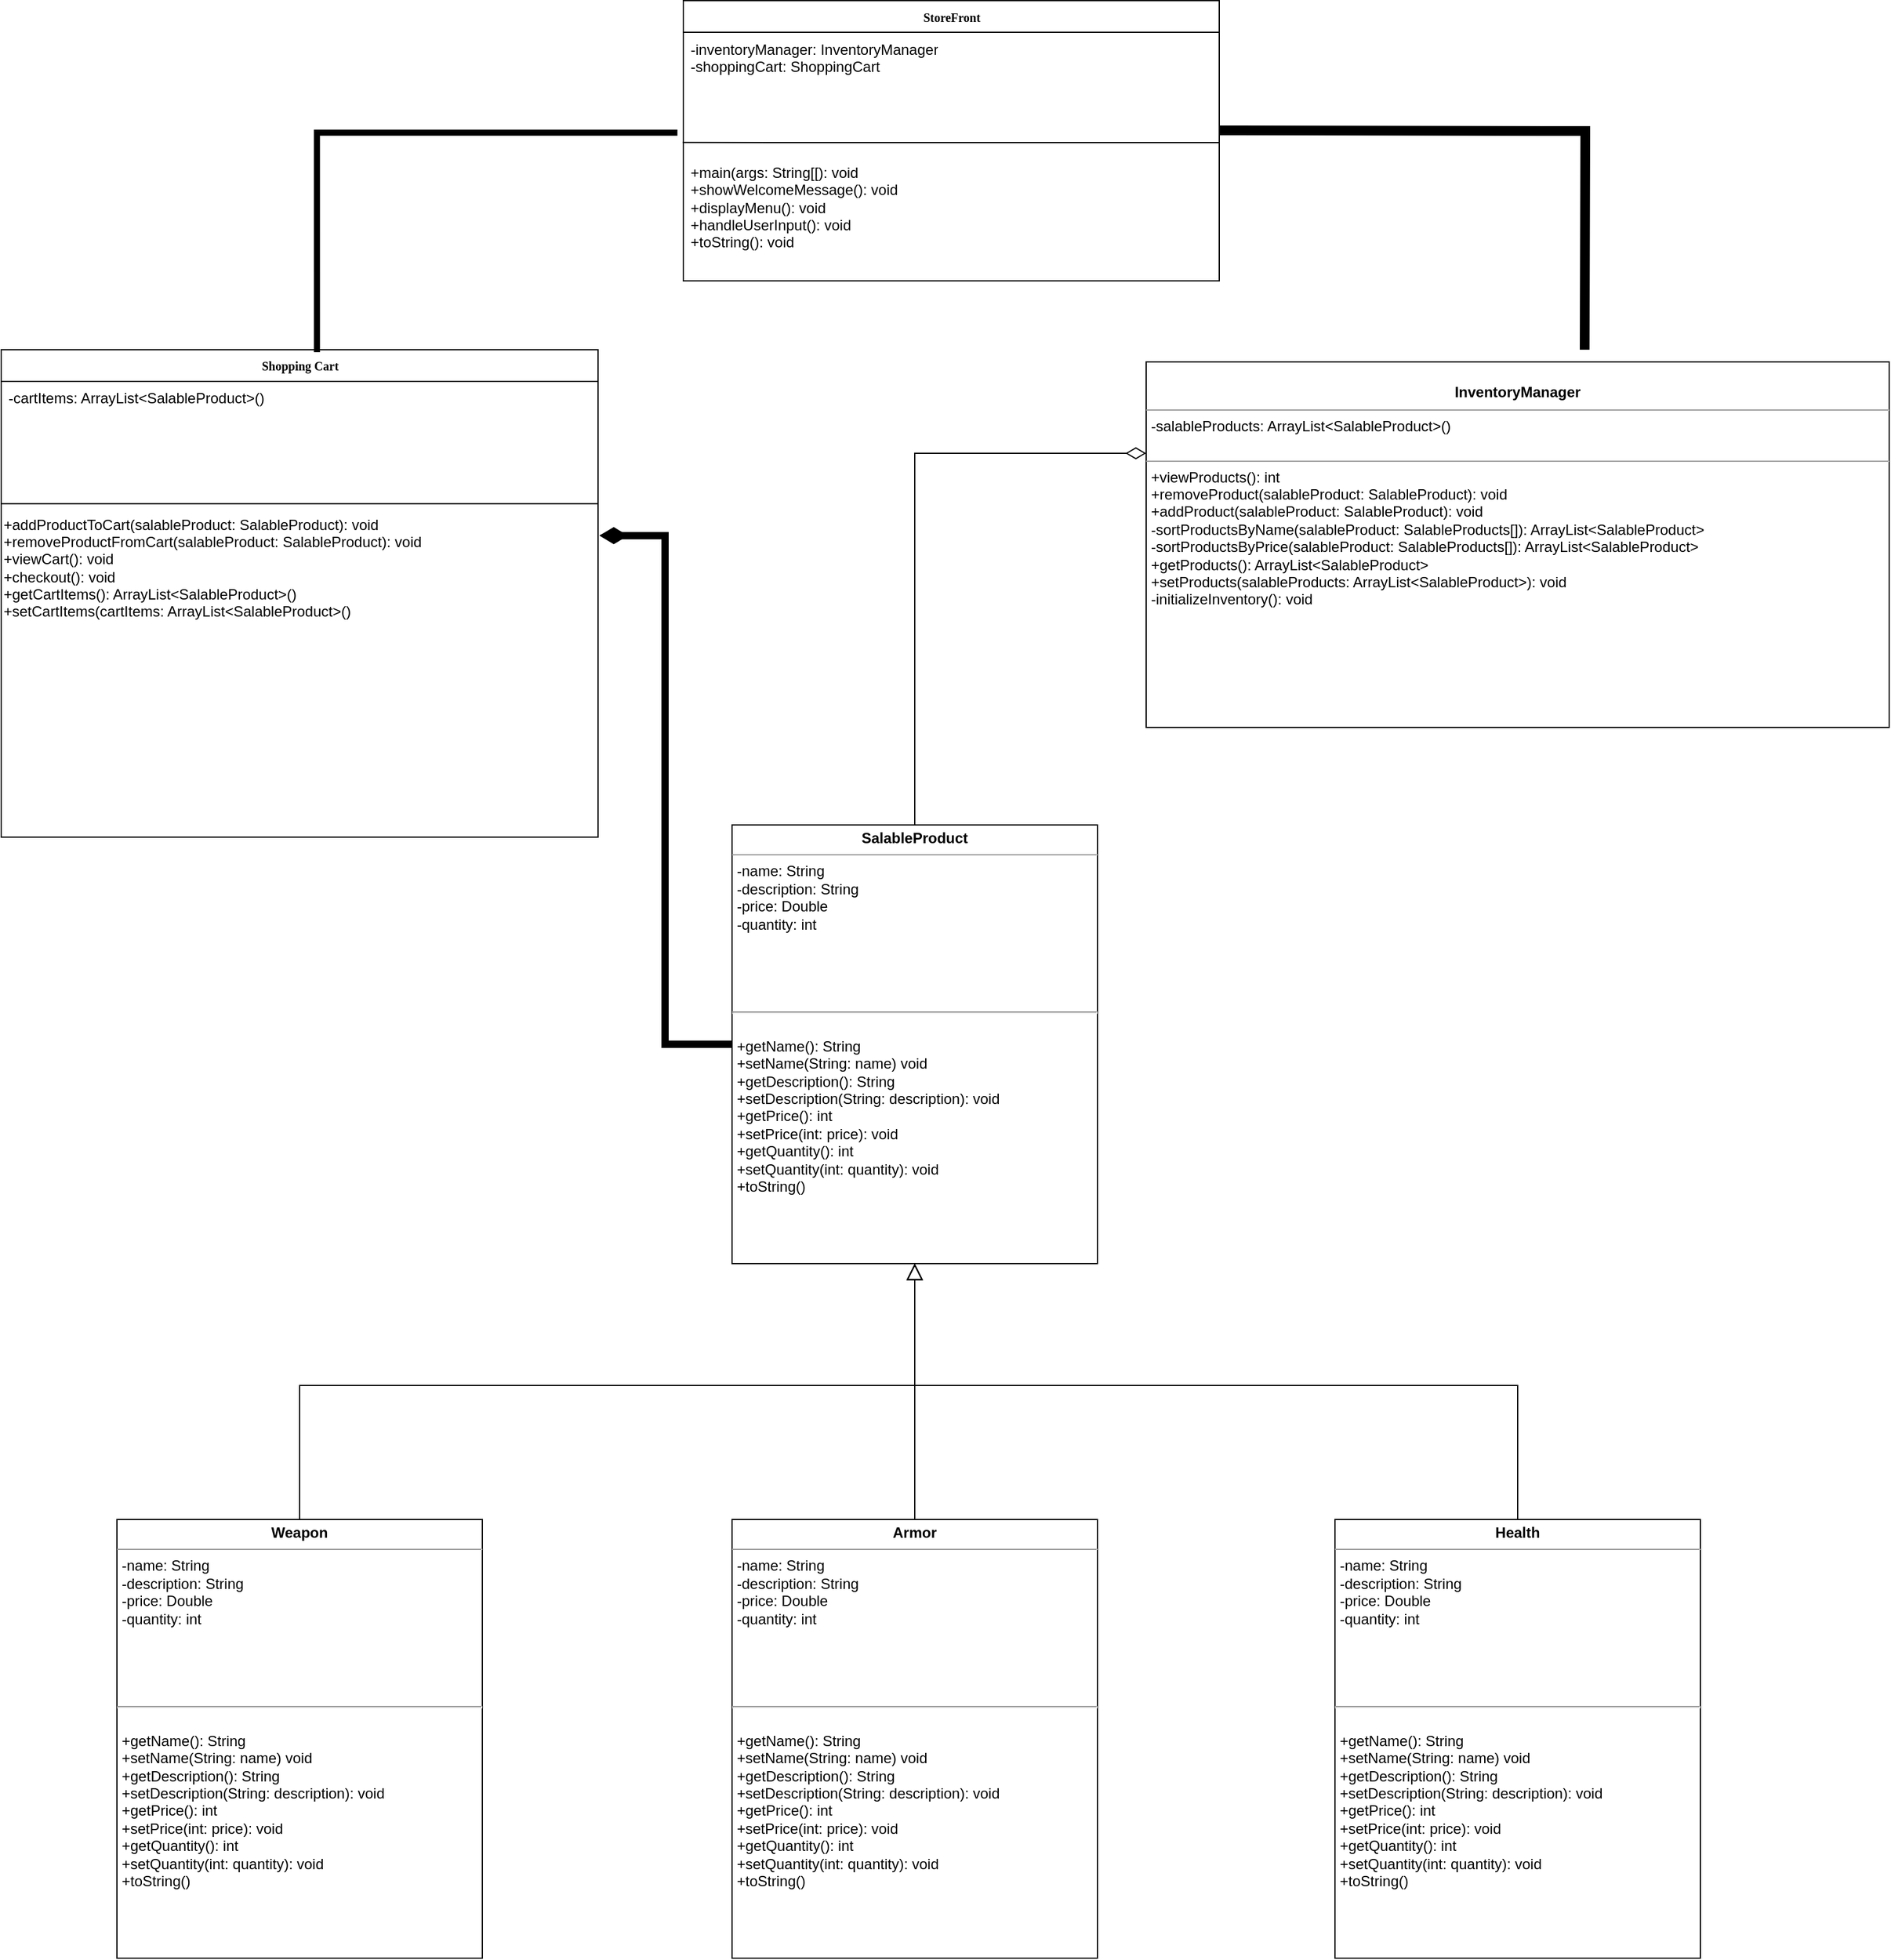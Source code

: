 <mxfile version="24.0.5" type="github">
  <diagram name="Page-1" id="929967ad-93f9-6ef4-fab6-5d389245f69c">
    <mxGraphModel dx="3341.5" dy="1078" grid="1" gridSize="10" guides="1" tooltips="1" connect="1" arrows="1" fold="1" page="1" pageScale="1.5" pageWidth="1169" pageHeight="826" background="none" math="0" shadow="0">
      <root>
        <mxCell id="0" style=";html=1;" />
        <mxCell id="1" style=";html=1;" parent="0" />
        <mxCell id="9bywKifhJixgm4Bvp-1u-1" value="&lt;b&gt;Shopping Cart&lt;/b&gt;" style="swimlane;html=1;fontStyle=0;childLayout=stackLayout;horizontal=1;startSize=26;fillColor=none;horizontalStack=0;resizeParent=1;resizeLast=0;collapsible=1;marginBottom=0;swimlaneFillColor=#ffffff;rounded=0;shadow=0;comic=0;labelBackgroundColor=none;strokeWidth=1;fontFamily=Verdana;fontSize=10;align=center;" parent="1" vertex="1">
          <mxGeometry x="-70" y="360" width="490" height="400" as="geometry" />
        </mxCell>
        <mxCell id="9bywKifhJixgm4Bvp-1u-2" value="-cartItems: ArrayList&amp;lt;SalableProduct&amp;gt;()" style="text;html=1;strokeColor=none;fillColor=none;align=left;verticalAlign=top;spacingLeft=4;spacingRight=4;whiteSpace=wrap;overflow=hidden;rotatable=0;points=[[0,0.5],[1,0.5]];portConstraint=eastwest;" parent="9bywKifhJixgm4Bvp-1u-1" vertex="1">
          <mxGeometry y="26" width="490" height="26" as="geometry" />
        </mxCell>
        <mxCell id="9bywKifhJixgm4Bvp-1u-4" value="" style="endArrow=none;html=1;rounded=0;exitX=0;exitY=0.438;exitDx=0;exitDy=0;exitPerimeter=0;entryX=1.021;entryY=0.438;entryDx=0;entryDy=0;entryPerimeter=0;" parent="9bywKifhJixgm4Bvp-1u-1" edge="1">
          <mxGeometry width="50" height="50" relative="1" as="geometry">
            <mxPoint y="126.396" as="sourcePoint" />
            <mxPoint x="490.08" y="126.396" as="targetPoint" />
          </mxGeometry>
        </mxCell>
        <mxCell id="9bywKifhJixgm4Bvp-1u-26" value="&lt;br&gt;&lt;br&gt;&lt;br&gt;&lt;br&gt;&lt;br&gt;&lt;br&gt;&lt;br&gt;&lt;br&gt;&lt;br&gt;&lt;br&gt;&lt;br&gt;&lt;br&gt;&lt;br&gt;&lt;br&gt;+addProductToCart(salableProduct: SalableProduct): void&lt;br&gt;+removeProductFromCart(salableProduct: SalableProduct): void&lt;br&gt;+viewCart(): void&lt;br&gt;+checkout(): void&lt;br&gt;+getCartItems(): ArrayList&amp;lt;SalableProduct&amp;gt;()&lt;br&gt;+setCartItems(cartItems: ArrayList&amp;lt;SalableProduct&amp;gt;()&lt;br&gt;&lt;br&gt;&lt;br&gt;&lt;br&gt;&lt;br&gt;&lt;br&gt;&lt;br&gt;&lt;br&gt;&lt;br&gt;&lt;br&gt;&lt;br&gt;&lt;br&gt;&lt;br&gt;&lt;div&gt;&lt;br&gt;&lt;/div&gt;" style="text;strokeColor=none;align=left;fillColor=none;html=1;verticalAlign=middle;whiteSpace=wrap;rounded=0;" parent="9bywKifhJixgm4Bvp-1u-1" vertex="1">
          <mxGeometry y="52" width="490" height="240" as="geometry" />
        </mxCell>
        <mxCell id="9bywKifhJixgm4Bvp-1u-8" value="&lt;b&gt;StoreFront&lt;/b&gt;" style="swimlane;html=1;fontStyle=0;childLayout=stackLayout;horizontal=1;startSize=26;fillColor=none;horizontalStack=0;resizeParent=1;resizeLast=0;collapsible=1;marginBottom=0;swimlaneFillColor=#ffffff;rounded=0;shadow=0;comic=0;labelBackgroundColor=none;strokeWidth=1;fontFamily=Verdana;fontSize=10;align=center;" parent="1" vertex="1">
          <mxGeometry x="490" y="73.5" width="440" height="230" as="geometry" />
        </mxCell>
        <mxCell id="9bywKifhJixgm4Bvp-1u-9" value="-inventoryManager: InventoryManager&lt;br&gt;-shoppingCart: ShoppingCart&lt;br&gt;&lt;br&gt;&lt;br&gt;&lt;br&gt;&lt;br&gt;&lt;br&gt;+main(args: String[[): void&lt;br&gt;+showWelcomeMessage(): void&lt;br&gt;+displayMenu(): void&lt;br&gt;+handleUserInput(): void&lt;br&gt;+toString(): void" style="text;html=1;strokeColor=none;fillColor=none;align=left;verticalAlign=top;spacingLeft=4;spacingRight=4;whiteSpace=wrap;overflow=hidden;rotatable=0;points=[[0,0.5],[1,0.5]];portConstraint=eastwest;" parent="9bywKifhJixgm4Bvp-1u-8" vertex="1">
          <mxGeometry y="26" width="440" height="204" as="geometry" />
        </mxCell>
        <mxCell id="9bywKifhJixgm4Bvp-1u-25" value="" style="endArrow=none;html=1;rounded=0;exitX=-0.002;exitY=0.362;exitDx=0;exitDy=0;exitPerimeter=0;" parent="9bywKifhJixgm4Bvp-1u-8" edge="1">
          <mxGeometry width="50" height="50" relative="1" as="geometry">
            <mxPoint x="-0.58" y="116.436" as="sourcePoint" />
            <mxPoint x="440" y="116.5" as="targetPoint" />
          </mxGeometry>
        </mxCell>
        <mxCell id="9bywKifhJixgm4Bvp-1u-11" value="&lt;p style=&quot;margin:0px;margin-top:4px;text-align:center;&quot;&gt;&lt;br&gt;&lt;b&gt;InventoryManager&lt;/b&gt;&lt;/p&gt;&lt;hr size=&quot;1&quot;&gt;&lt;p style=&quot;margin:0px;margin-left:4px;&quot;&gt;-salableProducts: ArrayList&amp;lt;SalableProduct&amp;gt;()&lt;br&gt;&lt;br&gt;&lt;/p&gt;&lt;hr size=&quot;1&quot;&gt;&lt;p style=&quot;margin:0px;margin-left:4px;&quot;&gt;+viewProducts(): int&lt;br&gt;+removeProduct(salableProduct: SalableProduct): void&lt;/p&gt;&lt;p style=&quot;margin:0px;margin-left:4px;&quot;&gt;+addProduct(salableProduct: SalableProduct): void&lt;/p&gt;&lt;p style=&quot;margin:0px;margin-left:4px;&quot;&gt;-sortProductsByName(salableProduct: SalableProducts[]): ArrayList&amp;lt;SalableProduct&amp;gt;&lt;/p&gt;&lt;p style=&quot;margin:0px;margin-left:4px;&quot;&gt;&lt;span style=&quot;background-color: initial;&quot;&gt;-sortProductsByPrice(salableProduct: SalableProducts[]): ArrayList&amp;lt;SalableProduct&amp;gt;&lt;/span&gt;&lt;/p&gt;&lt;p style=&quot;margin:0px;margin-left:4px;&quot;&gt;&lt;span style=&quot;background-color: initial;&quot;&gt;+getProducts(): ArrayList&amp;lt;SalableProduct&amp;gt;&lt;/span&gt;&lt;/p&gt;&lt;p style=&quot;margin:0px;margin-left:4px;&quot;&gt;&lt;span style=&quot;background-color: initial;&quot;&gt;+setProducts(salableProducts: ArrayList&amp;lt;SalableProduct&amp;gt;): void&lt;/span&gt;&lt;/p&gt;&lt;p style=&quot;margin:0px;margin-left:4px;&quot;&gt;-initializeInventory(): void&lt;/p&gt;" style="verticalAlign=top;align=left;overflow=fill;fontSize=12;fontFamily=Helvetica;html=1;rounded=0;shadow=0;comic=0;labelBackgroundColor=none;strokeWidth=1" parent="1" vertex="1">
          <mxGeometry x="870" y="370" width="610" height="300" as="geometry" />
        </mxCell>
        <mxCell id="9bywKifhJixgm4Bvp-1u-32" style="edgeStyle=orthogonalEdgeStyle;rounded=0;orthogonalLoop=1;jettySize=auto;html=1;exitX=0.5;exitY=0;exitDx=0;exitDy=0;entryX=0;entryY=0.25;entryDx=0;entryDy=0;endArrow=diamondThin;endFill=0;strokeWidth=1;endSize=14;" parent="1" source="9bywKifhJixgm4Bvp-1u-12" target="9bywKifhJixgm4Bvp-1u-11" edge="1">
          <mxGeometry relative="1" as="geometry" />
        </mxCell>
        <mxCell id="9bywKifhJixgm4Bvp-1u-12" value="&lt;p style=&quot;margin:0px;margin-top:4px;text-align:center;&quot;&gt;&lt;b&gt;SalableProduct&lt;/b&gt;&lt;/p&gt;&lt;hr size=&quot;1&quot;&gt;&lt;p style=&quot;margin:0px;margin-left:4px;&quot;&gt;-name: String&lt;/p&gt;&lt;p style=&quot;margin:0px;margin-left:4px;&quot;&gt;-description: String&lt;/p&gt;&lt;p style=&quot;margin:0px;margin-left:4px;&quot;&gt;-price: Double&lt;/p&gt;&lt;p style=&quot;margin:0px;margin-left:4px;&quot;&gt;-quantity: int&lt;/p&gt;&lt;p style=&quot;margin:0px;margin-left:4px;&quot;&gt;&lt;br&gt;&lt;/p&gt;&lt;p style=&quot;margin:0px;margin-left:4px;&quot;&gt;&lt;br&gt;&lt;/p&gt;&lt;p style=&quot;margin:0px;margin-left:4px;&quot;&gt;&lt;br&gt;&lt;/p&gt;&lt;p style=&quot;margin:0px;margin-left:4px;&quot;&gt;&lt;br&gt;&lt;/p&gt;&lt;hr&gt;&lt;p style=&quot;margin:0px;margin-left:4px;&quot;&gt;&lt;br&gt;&lt;/p&gt;&lt;p style=&quot;border-color: var(--border-color); margin: 0px 0px 0px 4px;&quot;&gt;+getName(): String&lt;/p&gt;&lt;p style=&quot;border-color: var(--border-color); margin: 0px 0px 0px 4px;&quot;&gt;+setName(String: name) void&lt;/p&gt;&lt;p style=&quot;border-color: var(--border-color); margin: 0px 0px 0px 4px;&quot;&gt;+getDescription(): String&lt;/p&gt;&lt;p style=&quot;border-color: var(--border-color); margin: 0px 0px 0px 4px;&quot;&gt;+setDescription(String: description): void&lt;/p&gt;&lt;p style=&quot;border-color: var(--border-color); margin: 0px 0px 0px 4px;&quot;&gt;+getPrice(): int&lt;/p&gt;&lt;p style=&quot;border-color: var(--border-color); margin: 0px 0px 0px 4px;&quot;&gt;+setPrice(int: price): void&lt;/p&gt;&lt;p style=&quot;border-color: var(--border-color); margin: 0px 0px 0px 4px;&quot;&gt;+getQuantity(): int&lt;/p&gt;&lt;p style=&quot;border-color: var(--border-color); margin: 0px 0px 0px 4px;&quot;&gt;+setQuantity(int: quantity): void&lt;/p&gt;&lt;p style=&quot;border-color: var(--border-color); margin: 0px 0px 0px 4px;&quot;&gt;+toString()&lt;/p&gt;&lt;p style=&quot;border-color: var(--border-color); margin: 0px 0px 0px 4px;&quot;&gt;&lt;br&gt;&lt;/p&gt;&lt;p style=&quot;margin:0px;margin-left:4px;&quot;&gt;&lt;br&gt;&lt;/p&gt;&lt;p style=&quot;margin:0px;margin-left:4px;&quot;&gt;&lt;br&gt;&lt;/p&gt;&lt;p style=&quot;margin:0px;margin-left:4px;&quot;&gt;&lt;br&gt;&lt;/p&gt;&lt;p style=&quot;margin:0px;margin-left:4px;&quot;&gt;&lt;br&gt;&lt;/p&gt;" style="verticalAlign=top;align=left;overflow=fill;fontSize=12;fontFamily=Helvetica;html=1;rounded=0;shadow=0;comic=0;labelBackgroundColor=none;strokeWidth=1" parent="1" vertex="1">
          <mxGeometry x="530" y="750" width="300" height="360" as="geometry" />
        </mxCell>
        <mxCell id="9bywKifhJixgm4Bvp-1u-28" style="edgeStyle=orthogonalEdgeStyle;rounded=0;orthogonalLoop=1;jettySize=auto;html=1;entryX=-0.011;entryY=0.404;entryDx=0;entryDy=0;entryPerimeter=0;endArrow=none;endFill=0;exitX=0.529;exitY=0.005;exitDx=0;exitDy=0;exitPerimeter=0;strokeWidth=5;" parent="1" source="9bywKifhJixgm4Bvp-1u-1" target="9bywKifhJixgm4Bvp-1u-9" edge="1">
          <mxGeometry relative="1" as="geometry">
            <mxPoint x="180" y="350" as="sourcePoint" />
          </mxGeometry>
        </mxCell>
        <mxCell id="9bywKifhJixgm4Bvp-1u-29" style="edgeStyle=orthogonalEdgeStyle;rounded=0;orthogonalLoop=1;jettySize=auto;html=1;endArrow=none;endFill=0;exitX=0.529;exitY=0.005;exitDx=0;exitDy=0;exitPerimeter=0;strokeWidth=8;" parent="1" edge="1">
          <mxGeometry relative="1" as="geometry">
            <mxPoint x="930" y="180" as="sourcePoint" />
            <mxPoint x="1230" y="360" as="targetPoint" />
          </mxGeometry>
        </mxCell>
        <mxCell id="9bywKifhJixgm4Bvp-1u-33" style="edgeStyle=orthogonalEdgeStyle;rounded=0;orthogonalLoop=1;jettySize=auto;html=1;entryX=1.002;entryY=0.419;entryDx=0;entryDy=0;entryPerimeter=0;endArrow=diamondThin;endFill=1;strokeWidth=6;" parent="1" source="9bywKifhJixgm4Bvp-1u-12" target="9bywKifhJixgm4Bvp-1u-26" edge="1">
          <mxGeometry relative="1" as="geometry" />
        </mxCell>
        <mxCell id="4zRVQ_5N-MqUW3HfDLPm-4" style="edgeStyle=orthogonalEdgeStyle;rounded=0;orthogonalLoop=1;jettySize=auto;html=1;endArrow=block;endFill=0;endSize=11;" edge="1" parent="1" source="4zRVQ_5N-MqUW3HfDLPm-1" target="9bywKifhJixgm4Bvp-1u-12">
          <mxGeometry relative="1" as="geometry">
            <Array as="points">
              <mxPoint x="175" y="1210" />
              <mxPoint x="680" y="1210" />
            </Array>
          </mxGeometry>
        </mxCell>
        <mxCell id="4zRVQ_5N-MqUW3HfDLPm-1" value="&lt;p style=&quot;margin:0px;margin-top:4px;text-align:center;&quot;&gt;&lt;b&gt;Weapon&lt;/b&gt;&lt;/p&gt;&lt;hr size=&quot;1&quot;&gt;&lt;p style=&quot;margin:0px;margin-left:4px;&quot;&gt;-name: String&lt;/p&gt;&lt;p style=&quot;margin:0px;margin-left:4px;&quot;&gt;-description: String&lt;/p&gt;&lt;p style=&quot;margin:0px;margin-left:4px;&quot;&gt;-price: Double&lt;/p&gt;&lt;p style=&quot;margin:0px;margin-left:4px;&quot;&gt;-quantity: int&lt;/p&gt;&lt;p style=&quot;margin:0px;margin-left:4px;&quot;&gt;&lt;br&gt;&lt;/p&gt;&lt;p style=&quot;margin:0px;margin-left:4px;&quot;&gt;&lt;br&gt;&lt;/p&gt;&lt;p style=&quot;margin:0px;margin-left:4px;&quot;&gt;&lt;br&gt;&lt;/p&gt;&lt;p style=&quot;margin:0px;margin-left:4px;&quot;&gt;&lt;br&gt;&lt;/p&gt;&lt;hr&gt;&lt;p style=&quot;margin:0px;margin-left:4px;&quot;&gt;&lt;br&gt;&lt;/p&gt;&lt;p style=&quot;border-color: var(--border-color); margin: 0px 0px 0px 4px;&quot;&gt;+getName(): String&lt;/p&gt;&lt;p style=&quot;border-color: var(--border-color); margin: 0px 0px 0px 4px;&quot;&gt;+setName(String: name) void&lt;/p&gt;&lt;p style=&quot;border-color: var(--border-color); margin: 0px 0px 0px 4px;&quot;&gt;+getDescription(): String&lt;/p&gt;&lt;p style=&quot;border-color: var(--border-color); margin: 0px 0px 0px 4px;&quot;&gt;+setDescription(String: description): void&lt;/p&gt;&lt;p style=&quot;border-color: var(--border-color); margin: 0px 0px 0px 4px;&quot;&gt;+getPrice(): int&lt;/p&gt;&lt;p style=&quot;border-color: var(--border-color); margin: 0px 0px 0px 4px;&quot;&gt;+setPrice(int: price): void&lt;/p&gt;&lt;p style=&quot;border-color: var(--border-color); margin: 0px 0px 0px 4px;&quot;&gt;+getQuantity(): int&lt;/p&gt;&lt;p style=&quot;border-color: var(--border-color); margin: 0px 0px 0px 4px;&quot;&gt;+setQuantity(int: quantity): void&lt;/p&gt;&lt;p style=&quot;border-color: var(--border-color); margin: 0px 0px 0px 4px;&quot;&gt;+toString()&lt;/p&gt;&lt;p style=&quot;border-color: var(--border-color); margin: 0px 0px 0px 4px;&quot;&gt;&lt;br&gt;&lt;/p&gt;&lt;p style=&quot;margin:0px;margin-left:4px;&quot;&gt;&lt;br&gt;&lt;/p&gt;&lt;p style=&quot;margin:0px;margin-left:4px;&quot;&gt;&lt;br&gt;&lt;/p&gt;&lt;p style=&quot;margin:0px;margin-left:4px;&quot;&gt;&lt;br&gt;&lt;/p&gt;&lt;p style=&quot;margin:0px;margin-left:4px;&quot;&gt;&lt;br&gt;&lt;/p&gt;" style="verticalAlign=top;align=left;overflow=fill;fontSize=12;fontFamily=Helvetica;html=1;rounded=0;shadow=0;comic=0;labelBackgroundColor=none;strokeWidth=1" vertex="1" parent="1">
          <mxGeometry x="25" y="1320" width="300" height="360" as="geometry" />
        </mxCell>
        <mxCell id="4zRVQ_5N-MqUW3HfDLPm-5" style="edgeStyle=orthogonalEdgeStyle;rounded=0;orthogonalLoop=1;jettySize=auto;html=1;entryX=0.5;entryY=1;entryDx=0;entryDy=0;endArrow=block;endFill=0;endSize=11;" edge="1" parent="1" source="4zRVQ_5N-MqUW3HfDLPm-2" target="9bywKifhJixgm4Bvp-1u-12">
          <mxGeometry relative="1" as="geometry" />
        </mxCell>
        <mxCell id="4zRVQ_5N-MqUW3HfDLPm-2" value="&lt;p style=&quot;margin:0px;margin-top:4px;text-align:center;&quot;&gt;&lt;b&gt;Armor&lt;/b&gt;&lt;/p&gt;&lt;hr size=&quot;1&quot;&gt;&lt;p style=&quot;margin:0px;margin-left:4px;&quot;&gt;-name: String&lt;/p&gt;&lt;p style=&quot;margin:0px;margin-left:4px;&quot;&gt;-description: String&lt;/p&gt;&lt;p style=&quot;margin:0px;margin-left:4px;&quot;&gt;-price: Double&lt;/p&gt;&lt;p style=&quot;margin:0px;margin-left:4px;&quot;&gt;-quantity: int&lt;/p&gt;&lt;p style=&quot;margin:0px;margin-left:4px;&quot;&gt;&lt;br&gt;&lt;/p&gt;&lt;p style=&quot;margin:0px;margin-left:4px;&quot;&gt;&lt;br&gt;&lt;/p&gt;&lt;p style=&quot;margin:0px;margin-left:4px;&quot;&gt;&lt;br&gt;&lt;/p&gt;&lt;p style=&quot;margin:0px;margin-left:4px;&quot;&gt;&lt;br&gt;&lt;/p&gt;&lt;hr&gt;&lt;p style=&quot;margin:0px;margin-left:4px;&quot;&gt;&lt;br&gt;&lt;/p&gt;&lt;p style=&quot;border-color: var(--border-color); margin: 0px 0px 0px 4px;&quot;&gt;+getName(): String&lt;/p&gt;&lt;p style=&quot;border-color: var(--border-color); margin: 0px 0px 0px 4px;&quot;&gt;+setName(String: name) void&lt;/p&gt;&lt;p style=&quot;border-color: var(--border-color); margin: 0px 0px 0px 4px;&quot;&gt;+getDescription(): String&lt;/p&gt;&lt;p style=&quot;border-color: var(--border-color); margin: 0px 0px 0px 4px;&quot;&gt;+setDescription(String: description): void&lt;/p&gt;&lt;p style=&quot;border-color: var(--border-color); margin: 0px 0px 0px 4px;&quot;&gt;+getPrice(): int&lt;/p&gt;&lt;p style=&quot;border-color: var(--border-color); margin: 0px 0px 0px 4px;&quot;&gt;+setPrice(int: price): void&lt;/p&gt;&lt;p style=&quot;border-color: var(--border-color); margin: 0px 0px 0px 4px;&quot;&gt;+getQuantity(): int&lt;/p&gt;&lt;p style=&quot;border-color: var(--border-color); margin: 0px 0px 0px 4px;&quot;&gt;+setQuantity(int: quantity): void&lt;/p&gt;&lt;p style=&quot;border-color: var(--border-color); margin: 0px 0px 0px 4px;&quot;&gt;+toString()&lt;/p&gt;&lt;p style=&quot;border-color: var(--border-color); margin: 0px 0px 0px 4px;&quot;&gt;&lt;br&gt;&lt;/p&gt;&lt;p style=&quot;margin:0px;margin-left:4px;&quot;&gt;&lt;br&gt;&lt;/p&gt;&lt;p style=&quot;margin:0px;margin-left:4px;&quot;&gt;&lt;br&gt;&lt;/p&gt;&lt;p style=&quot;margin:0px;margin-left:4px;&quot;&gt;&lt;br&gt;&lt;/p&gt;&lt;p style=&quot;margin:0px;margin-left:4px;&quot;&gt;&lt;br&gt;&lt;/p&gt;" style="verticalAlign=top;align=left;overflow=fill;fontSize=12;fontFamily=Helvetica;html=1;rounded=0;shadow=0;comic=0;labelBackgroundColor=none;strokeWidth=1" vertex="1" parent="1">
          <mxGeometry x="530" y="1320" width="300" height="360" as="geometry" />
        </mxCell>
        <mxCell id="4zRVQ_5N-MqUW3HfDLPm-6" style="edgeStyle=orthogonalEdgeStyle;rounded=0;orthogonalLoop=1;jettySize=auto;html=1;entryX=0.5;entryY=1;entryDx=0;entryDy=0;endArrow=block;endFill=0;endSize=11;" edge="1" parent="1" source="4zRVQ_5N-MqUW3HfDLPm-3" target="9bywKifhJixgm4Bvp-1u-12">
          <mxGeometry relative="1" as="geometry">
            <Array as="points">
              <mxPoint x="1175" y="1210" />
              <mxPoint x="680" y="1210" />
            </Array>
          </mxGeometry>
        </mxCell>
        <mxCell id="4zRVQ_5N-MqUW3HfDLPm-3" value="&lt;p style=&quot;margin:0px;margin-top:4px;text-align:center;&quot;&gt;&lt;b&gt;Health&lt;/b&gt;&lt;/p&gt;&lt;hr size=&quot;1&quot;&gt;&lt;p style=&quot;margin:0px;margin-left:4px;&quot;&gt;-name: String&lt;/p&gt;&lt;p style=&quot;margin:0px;margin-left:4px;&quot;&gt;-description: String&lt;/p&gt;&lt;p style=&quot;margin:0px;margin-left:4px;&quot;&gt;-price: Double&lt;/p&gt;&lt;p style=&quot;margin:0px;margin-left:4px;&quot;&gt;-quantity: int&lt;/p&gt;&lt;p style=&quot;margin:0px;margin-left:4px;&quot;&gt;&lt;br&gt;&lt;/p&gt;&lt;p style=&quot;margin:0px;margin-left:4px;&quot;&gt;&lt;br&gt;&lt;/p&gt;&lt;p style=&quot;margin:0px;margin-left:4px;&quot;&gt;&lt;br&gt;&lt;/p&gt;&lt;p style=&quot;margin:0px;margin-left:4px;&quot;&gt;&lt;br&gt;&lt;/p&gt;&lt;hr&gt;&lt;p style=&quot;margin:0px;margin-left:4px;&quot;&gt;&lt;br&gt;&lt;/p&gt;&lt;p style=&quot;border-color: var(--border-color); margin: 0px 0px 0px 4px;&quot;&gt;+getName(): String&lt;/p&gt;&lt;p style=&quot;border-color: var(--border-color); margin: 0px 0px 0px 4px;&quot;&gt;+setName(String: name) void&lt;/p&gt;&lt;p style=&quot;border-color: var(--border-color); margin: 0px 0px 0px 4px;&quot;&gt;+getDescription(): String&lt;/p&gt;&lt;p style=&quot;border-color: var(--border-color); margin: 0px 0px 0px 4px;&quot;&gt;+setDescription(String: description): void&lt;/p&gt;&lt;p style=&quot;border-color: var(--border-color); margin: 0px 0px 0px 4px;&quot;&gt;+getPrice(): int&lt;/p&gt;&lt;p style=&quot;border-color: var(--border-color); margin: 0px 0px 0px 4px;&quot;&gt;+setPrice(int: price): void&lt;/p&gt;&lt;p style=&quot;border-color: var(--border-color); margin: 0px 0px 0px 4px;&quot;&gt;+getQuantity(): int&lt;/p&gt;&lt;p style=&quot;border-color: var(--border-color); margin: 0px 0px 0px 4px;&quot;&gt;+setQuantity(int: quantity): void&lt;/p&gt;&lt;p style=&quot;border-color: var(--border-color); margin: 0px 0px 0px 4px;&quot;&gt;+toString()&lt;/p&gt;&lt;p style=&quot;border-color: var(--border-color); margin: 0px 0px 0px 4px;&quot;&gt;&lt;br&gt;&lt;/p&gt;&lt;p style=&quot;margin:0px;margin-left:4px;&quot;&gt;&lt;br&gt;&lt;/p&gt;&lt;p style=&quot;margin:0px;margin-left:4px;&quot;&gt;&lt;br&gt;&lt;/p&gt;&lt;p style=&quot;margin:0px;margin-left:4px;&quot;&gt;&lt;br&gt;&lt;/p&gt;&lt;p style=&quot;margin:0px;margin-left:4px;&quot;&gt;&lt;br&gt;&lt;/p&gt;" style="verticalAlign=top;align=left;overflow=fill;fontSize=12;fontFamily=Helvetica;html=1;rounded=0;shadow=0;comic=0;labelBackgroundColor=none;strokeWidth=1" vertex="1" parent="1">
          <mxGeometry x="1025" y="1320" width="300" height="360" as="geometry" />
        </mxCell>
      </root>
    </mxGraphModel>
  </diagram>
</mxfile>
